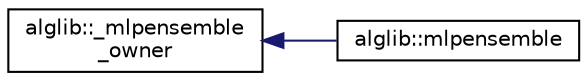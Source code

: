 digraph "Graphical Class Hierarchy"
{
  edge [fontname="Helvetica",fontsize="10",labelfontname="Helvetica",labelfontsize="10"];
  node [fontname="Helvetica",fontsize="10",shape=record];
  rankdir="LR";
  Node0 [label="alglib::_mlpensemble\l_owner",height=0.2,width=0.4,color="black", fillcolor="white", style="filled",URL="$classalglib_1_1__mlpensemble__owner.html"];
  Node0 -> Node1 [dir="back",color="midnightblue",fontsize="10",style="solid",fontname="Helvetica"];
  Node1 [label="alglib::mlpensemble",height=0.2,width=0.4,color="black", fillcolor="white", style="filled",URL="$classalglib_1_1mlpensemble.html"];
}
